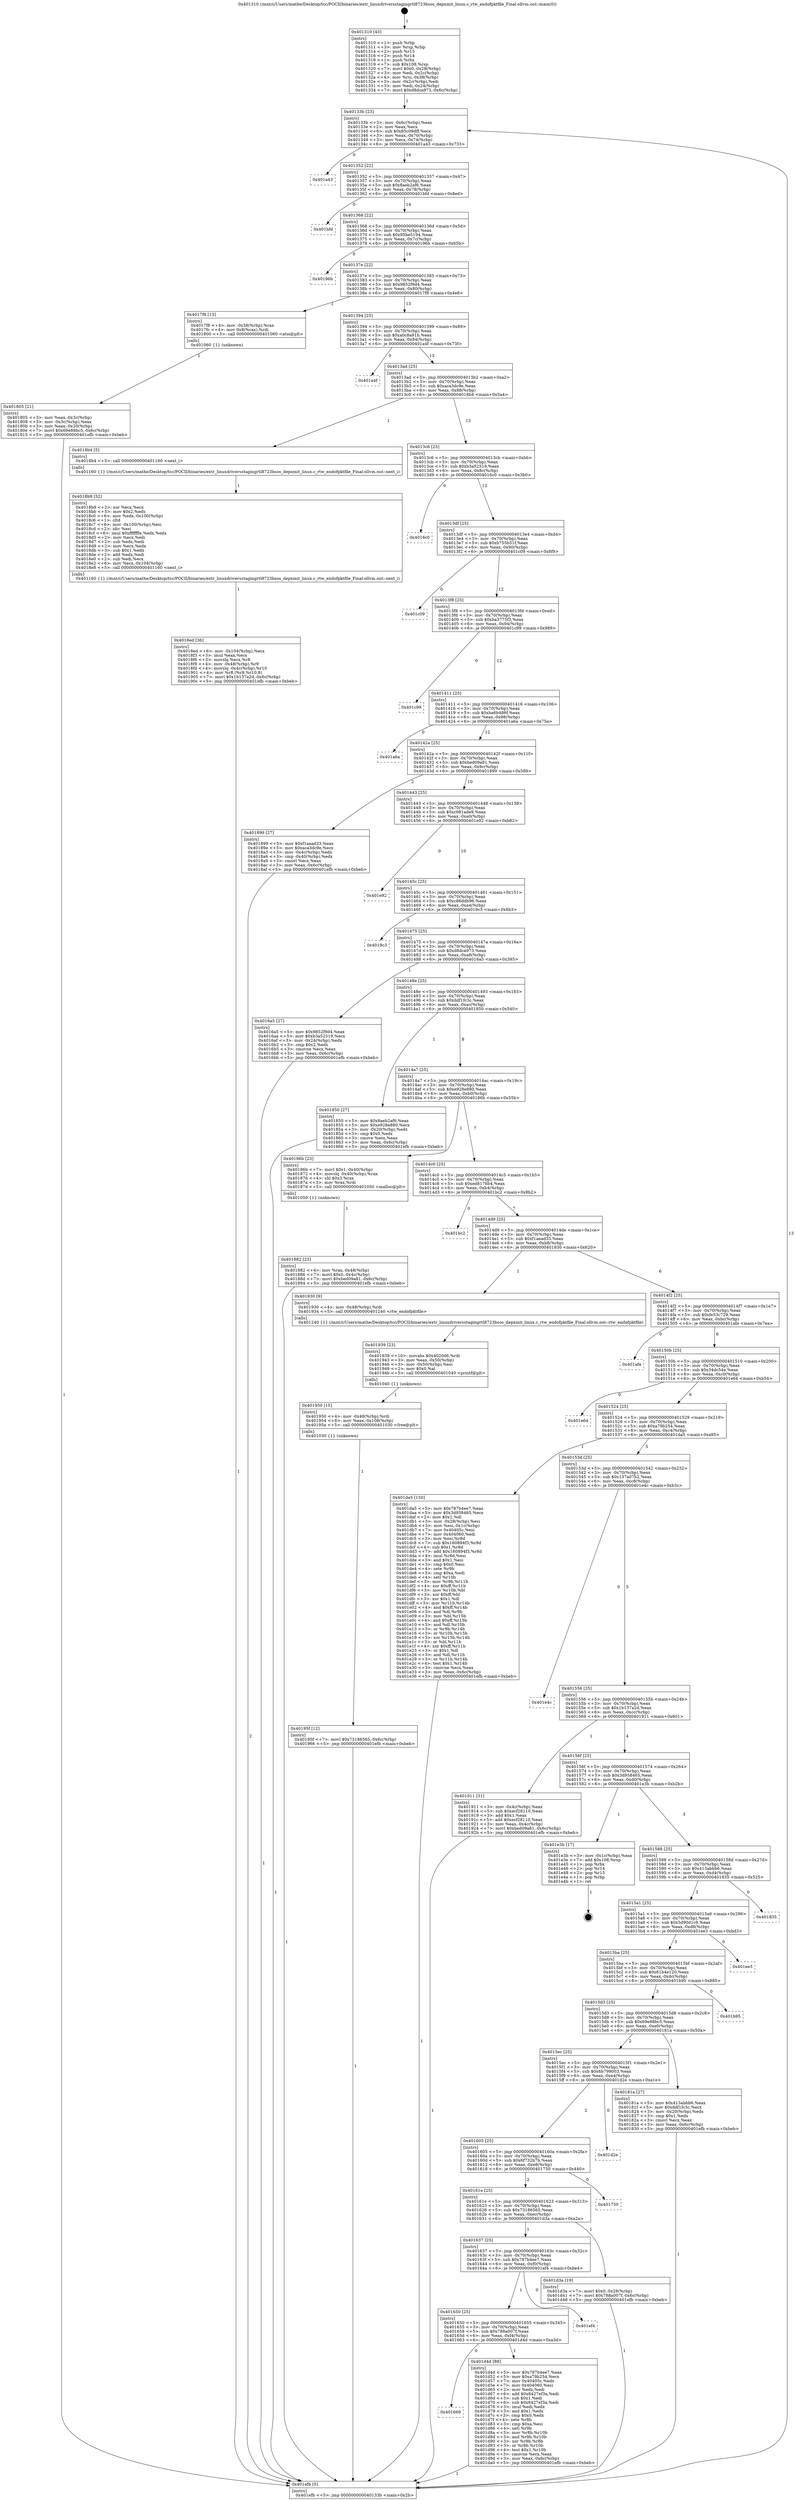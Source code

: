 digraph "0x401310" {
  label = "0x401310 (/mnt/c/Users/mathe/Desktop/tcc/POCII/binaries/extr_linuxdriversstagingrtl8723bsos_depxmit_linux.c_rtw_endofpktfile_Final-ollvm.out::main(0))"
  labelloc = "t"
  node[shape=record]

  Entry [label="",width=0.3,height=0.3,shape=circle,fillcolor=black,style=filled]
  "0x40133b" [label="{
     0x40133b [23]\l
     | [instrs]\l
     &nbsp;&nbsp;0x40133b \<+3\>: mov -0x6c(%rbp),%eax\l
     &nbsp;&nbsp;0x40133e \<+2\>: mov %eax,%ecx\l
     &nbsp;&nbsp;0x401340 \<+6\>: sub $0x85c09dff,%ecx\l
     &nbsp;&nbsp;0x401346 \<+3\>: mov %eax,-0x70(%rbp)\l
     &nbsp;&nbsp;0x401349 \<+3\>: mov %ecx,-0x74(%rbp)\l
     &nbsp;&nbsp;0x40134c \<+6\>: je 0000000000401a43 \<main+0x733\>\l
  }"]
  "0x401a43" [label="{
     0x401a43\l
  }", style=dashed]
  "0x401352" [label="{
     0x401352 [22]\l
     | [instrs]\l
     &nbsp;&nbsp;0x401352 \<+5\>: jmp 0000000000401357 \<main+0x47\>\l
     &nbsp;&nbsp;0x401357 \<+3\>: mov -0x70(%rbp),%eax\l
     &nbsp;&nbsp;0x40135a \<+5\>: sub $0x8aeb2af6,%eax\l
     &nbsp;&nbsp;0x40135f \<+3\>: mov %eax,-0x78(%rbp)\l
     &nbsp;&nbsp;0x401362 \<+6\>: je 0000000000401bfd \<main+0x8ed\>\l
  }"]
  Exit [label="",width=0.3,height=0.3,shape=circle,fillcolor=black,style=filled,peripheries=2]
  "0x401bfd" [label="{
     0x401bfd\l
  }", style=dashed]
  "0x401368" [label="{
     0x401368 [22]\l
     | [instrs]\l
     &nbsp;&nbsp;0x401368 \<+5\>: jmp 000000000040136d \<main+0x5d\>\l
     &nbsp;&nbsp;0x40136d \<+3\>: mov -0x70(%rbp),%eax\l
     &nbsp;&nbsp;0x401370 \<+5\>: sub $0x95be5194,%eax\l
     &nbsp;&nbsp;0x401375 \<+3\>: mov %eax,-0x7c(%rbp)\l
     &nbsp;&nbsp;0x401378 \<+6\>: je 000000000040196b \<main+0x65b\>\l
  }"]
  "0x401669" [label="{
     0x401669\l
  }", style=dashed]
  "0x40196b" [label="{
     0x40196b\l
  }", style=dashed]
  "0x40137e" [label="{
     0x40137e [22]\l
     | [instrs]\l
     &nbsp;&nbsp;0x40137e \<+5\>: jmp 0000000000401383 \<main+0x73\>\l
     &nbsp;&nbsp;0x401383 \<+3\>: mov -0x70(%rbp),%eax\l
     &nbsp;&nbsp;0x401386 \<+5\>: sub $0x9852f9d4,%eax\l
     &nbsp;&nbsp;0x40138b \<+3\>: mov %eax,-0x80(%rbp)\l
     &nbsp;&nbsp;0x40138e \<+6\>: je 00000000004017f8 \<main+0x4e8\>\l
  }"]
  "0x401d4d" [label="{
     0x401d4d [88]\l
     | [instrs]\l
     &nbsp;&nbsp;0x401d4d \<+5\>: mov $0x787b4ee7,%eax\l
     &nbsp;&nbsp;0x401d52 \<+5\>: mov $0xa79b254,%ecx\l
     &nbsp;&nbsp;0x401d57 \<+7\>: mov 0x40405c,%edx\l
     &nbsp;&nbsp;0x401d5e \<+7\>: mov 0x404060,%esi\l
     &nbsp;&nbsp;0x401d65 \<+2\>: mov %edx,%edi\l
     &nbsp;&nbsp;0x401d67 \<+6\>: add $0x8427ef3a,%edi\l
     &nbsp;&nbsp;0x401d6d \<+3\>: sub $0x1,%edi\l
     &nbsp;&nbsp;0x401d70 \<+6\>: sub $0x8427ef3a,%edi\l
     &nbsp;&nbsp;0x401d76 \<+3\>: imul %edi,%edx\l
     &nbsp;&nbsp;0x401d79 \<+3\>: and $0x1,%edx\l
     &nbsp;&nbsp;0x401d7c \<+3\>: cmp $0x0,%edx\l
     &nbsp;&nbsp;0x401d7f \<+4\>: sete %r8b\l
     &nbsp;&nbsp;0x401d83 \<+3\>: cmp $0xa,%esi\l
     &nbsp;&nbsp;0x401d86 \<+4\>: setl %r9b\l
     &nbsp;&nbsp;0x401d8a \<+3\>: mov %r8b,%r10b\l
     &nbsp;&nbsp;0x401d8d \<+3\>: and %r9b,%r10b\l
     &nbsp;&nbsp;0x401d90 \<+3\>: xor %r9b,%r8b\l
     &nbsp;&nbsp;0x401d93 \<+3\>: or %r8b,%r10b\l
     &nbsp;&nbsp;0x401d96 \<+4\>: test $0x1,%r10b\l
     &nbsp;&nbsp;0x401d9a \<+3\>: cmovne %ecx,%eax\l
     &nbsp;&nbsp;0x401d9d \<+3\>: mov %eax,-0x6c(%rbp)\l
     &nbsp;&nbsp;0x401da0 \<+5\>: jmp 0000000000401efb \<main+0xbeb\>\l
  }"]
  "0x4017f8" [label="{
     0x4017f8 [13]\l
     | [instrs]\l
     &nbsp;&nbsp;0x4017f8 \<+4\>: mov -0x38(%rbp),%rax\l
     &nbsp;&nbsp;0x4017fc \<+4\>: mov 0x8(%rax),%rdi\l
     &nbsp;&nbsp;0x401800 \<+5\>: call 0000000000401060 \<atoi@plt\>\l
     | [calls]\l
     &nbsp;&nbsp;0x401060 \{1\} (unknown)\l
  }"]
  "0x401394" [label="{
     0x401394 [25]\l
     | [instrs]\l
     &nbsp;&nbsp;0x401394 \<+5\>: jmp 0000000000401399 \<main+0x89\>\l
     &nbsp;&nbsp;0x401399 \<+3\>: mov -0x70(%rbp),%eax\l
     &nbsp;&nbsp;0x40139c \<+5\>: sub $0xa0c8a91b,%eax\l
     &nbsp;&nbsp;0x4013a1 \<+6\>: mov %eax,-0x84(%rbp)\l
     &nbsp;&nbsp;0x4013a7 \<+6\>: je 0000000000401a4f \<main+0x73f\>\l
  }"]
  "0x401650" [label="{
     0x401650 [25]\l
     | [instrs]\l
     &nbsp;&nbsp;0x401650 \<+5\>: jmp 0000000000401655 \<main+0x345\>\l
     &nbsp;&nbsp;0x401655 \<+3\>: mov -0x70(%rbp),%eax\l
     &nbsp;&nbsp;0x401658 \<+5\>: sub $0x788a007f,%eax\l
     &nbsp;&nbsp;0x40165d \<+6\>: mov %eax,-0xf4(%rbp)\l
     &nbsp;&nbsp;0x401663 \<+6\>: je 0000000000401d4d \<main+0xa3d\>\l
  }"]
  "0x401a4f" [label="{
     0x401a4f\l
  }", style=dashed]
  "0x4013ad" [label="{
     0x4013ad [25]\l
     | [instrs]\l
     &nbsp;&nbsp;0x4013ad \<+5\>: jmp 00000000004013b2 \<main+0xa2\>\l
     &nbsp;&nbsp;0x4013b2 \<+3\>: mov -0x70(%rbp),%eax\l
     &nbsp;&nbsp;0x4013b5 \<+5\>: sub $0xaca3dc9e,%eax\l
     &nbsp;&nbsp;0x4013ba \<+6\>: mov %eax,-0x88(%rbp)\l
     &nbsp;&nbsp;0x4013c0 \<+6\>: je 00000000004018b4 \<main+0x5a4\>\l
  }"]
  "0x401ef4" [label="{
     0x401ef4\l
  }", style=dashed]
  "0x4018b4" [label="{
     0x4018b4 [5]\l
     | [instrs]\l
     &nbsp;&nbsp;0x4018b4 \<+5\>: call 0000000000401160 \<next_i\>\l
     | [calls]\l
     &nbsp;&nbsp;0x401160 \{1\} (/mnt/c/Users/mathe/Desktop/tcc/POCII/binaries/extr_linuxdriversstagingrtl8723bsos_depxmit_linux.c_rtw_endofpktfile_Final-ollvm.out::next_i)\l
  }"]
  "0x4013c6" [label="{
     0x4013c6 [25]\l
     | [instrs]\l
     &nbsp;&nbsp;0x4013c6 \<+5\>: jmp 00000000004013cb \<main+0xbb\>\l
     &nbsp;&nbsp;0x4013cb \<+3\>: mov -0x70(%rbp),%eax\l
     &nbsp;&nbsp;0x4013ce \<+5\>: sub $0xb3a52519,%eax\l
     &nbsp;&nbsp;0x4013d3 \<+6\>: mov %eax,-0x8c(%rbp)\l
     &nbsp;&nbsp;0x4013d9 \<+6\>: je 00000000004016c0 \<main+0x3b0\>\l
  }"]
  "0x401637" [label="{
     0x401637 [25]\l
     | [instrs]\l
     &nbsp;&nbsp;0x401637 \<+5\>: jmp 000000000040163c \<main+0x32c\>\l
     &nbsp;&nbsp;0x40163c \<+3\>: mov -0x70(%rbp),%eax\l
     &nbsp;&nbsp;0x40163f \<+5\>: sub $0x787b4ee7,%eax\l
     &nbsp;&nbsp;0x401644 \<+6\>: mov %eax,-0xf0(%rbp)\l
     &nbsp;&nbsp;0x40164a \<+6\>: je 0000000000401ef4 \<main+0xbe4\>\l
  }"]
  "0x4016c0" [label="{
     0x4016c0\l
  }", style=dashed]
  "0x4013df" [label="{
     0x4013df [25]\l
     | [instrs]\l
     &nbsp;&nbsp;0x4013df \<+5\>: jmp 00000000004013e4 \<main+0xd4\>\l
     &nbsp;&nbsp;0x4013e4 \<+3\>: mov -0x70(%rbp),%eax\l
     &nbsp;&nbsp;0x4013e7 \<+5\>: sub $0xb755b51f,%eax\l
     &nbsp;&nbsp;0x4013ec \<+6\>: mov %eax,-0x90(%rbp)\l
     &nbsp;&nbsp;0x4013f2 \<+6\>: je 0000000000401c09 \<main+0x8f9\>\l
  }"]
  "0x401d3a" [label="{
     0x401d3a [19]\l
     | [instrs]\l
     &nbsp;&nbsp;0x401d3a \<+7\>: movl $0x0,-0x28(%rbp)\l
     &nbsp;&nbsp;0x401d41 \<+7\>: movl $0x788a007f,-0x6c(%rbp)\l
     &nbsp;&nbsp;0x401d48 \<+5\>: jmp 0000000000401efb \<main+0xbeb\>\l
  }"]
  "0x401c09" [label="{
     0x401c09\l
  }", style=dashed]
  "0x4013f8" [label="{
     0x4013f8 [25]\l
     | [instrs]\l
     &nbsp;&nbsp;0x4013f8 \<+5\>: jmp 00000000004013fd \<main+0xed\>\l
     &nbsp;&nbsp;0x4013fd \<+3\>: mov -0x70(%rbp),%eax\l
     &nbsp;&nbsp;0x401400 \<+5\>: sub $0xba3775f3,%eax\l
     &nbsp;&nbsp;0x401405 \<+6\>: mov %eax,-0x94(%rbp)\l
     &nbsp;&nbsp;0x40140b \<+6\>: je 0000000000401c99 \<main+0x989\>\l
  }"]
  "0x40161e" [label="{
     0x40161e [25]\l
     | [instrs]\l
     &nbsp;&nbsp;0x40161e \<+5\>: jmp 0000000000401623 \<main+0x313\>\l
     &nbsp;&nbsp;0x401623 \<+3\>: mov -0x70(%rbp),%eax\l
     &nbsp;&nbsp;0x401626 \<+5\>: sub $0x73186565,%eax\l
     &nbsp;&nbsp;0x40162b \<+6\>: mov %eax,-0xec(%rbp)\l
     &nbsp;&nbsp;0x401631 \<+6\>: je 0000000000401d3a \<main+0xa2a\>\l
  }"]
  "0x401c99" [label="{
     0x401c99\l
  }", style=dashed]
  "0x401411" [label="{
     0x401411 [25]\l
     | [instrs]\l
     &nbsp;&nbsp;0x401411 \<+5\>: jmp 0000000000401416 \<main+0x106\>\l
     &nbsp;&nbsp;0x401416 \<+3\>: mov -0x70(%rbp),%eax\l
     &nbsp;&nbsp;0x401419 \<+5\>: sub $0xba6b486f,%eax\l
     &nbsp;&nbsp;0x40141e \<+6\>: mov %eax,-0x98(%rbp)\l
     &nbsp;&nbsp;0x401424 \<+6\>: je 0000000000401a6a \<main+0x75a\>\l
  }"]
  "0x401750" [label="{
     0x401750\l
  }", style=dashed]
  "0x401a6a" [label="{
     0x401a6a\l
  }", style=dashed]
  "0x40142a" [label="{
     0x40142a [25]\l
     | [instrs]\l
     &nbsp;&nbsp;0x40142a \<+5\>: jmp 000000000040142f \<main+0x11f\>\l
     &nbsp;&nbsp;0x40142f \<+3\>: mov -0x70(%rbp),%eax\l
     &nbsp;&nbsp;0x401432 \<+5\>: sub $0xbed09a81,%eax\l
     &nbsp;&nbsp;0x401437 \<+6\>: mov %eax,-0x9c(%rbp)\l
     &nbsp;&nbsp;0x40143d \<+6\>: je 0000000000401899 \<main+0x589\>\l
  }"]
  "0x401605" [label="{
     0x401605 [25]\l
     | [instrs]\l
     &nbsp;&nbsp;0x401605 \<+5\>: jmp 000000000040160a \<main+0x2fa\>\l
     &nbsp;&nbsp;0x40160a \<+3\>: mov -0x70(%rbp),%eax\l
     &nbsp;&nbsp;0x40160d \<+5\>: sub $0x6f732b7b,%eax\l
     &nbsp;&nbsp;0x401612 \<+6\>: mov %eax,-0xe8(%rbp)\l
     &nbsp;&nbsp;0x401618 \<+6\>: je 0000000000401750 \<main+0x440\>\l
  }"]
  "0x401899" [label="{
     0x401899 [27]\l
     | [instrs]\l
     &nbsp;&nbsp;0x401899 \<+5\>: mov $0xf1aead33,%eax\l
     &nbsp;&nbsp;0x40189e \<+5\>: mov $0xaca3dc9e,%ecx\l
     &nbsp;&nbsp;0x4018a3 \<+3\>: mov -0x4c(%rbp),%edx\l
     &nbsp;&nbsp;0x4018a6 \<+3\>: cmp -0x40(%rbp),%edx\l
     &nbsp;&nbsp;0x4018a9 \<+3\>: cmovl %ecx,%eax\l
     &nbsp;&nbsp;0x4018ac \<+3\>: mov %eax,-0x6c(%rbp)\l
     &nbsp;&nbsp;0x4018af \<+5\>: jmp 0000000000401efb \<main+0xbeb\>\l
  }"]
  "0x401443" [label="{
     0x401443 [25]\l
     | [instrs]\l
     &nbsp;&nbsp;0x401443 \<+5\>: jmp 0000000000401448 \<main+0x138\>\l
     &nbsp;&nbsp;0x401448 \<+3\>: mov -0x70(%rbp),%eax\l
     &nbsp;&nbsp;0x40144b \<+5\>: sub $0xc081ade9,%eax\l
     &nbsp;&nbsp;0x401450 \<+6\>: mov %eax,-0xa0(%rbp)\l
     &nbsp;&nbsp;0x401456 \<+6\>: je 0000000000401e92 \<main+0xb82\>\l
  }"]
  "0x401d2e" [label="{
     0x401d2e\l
  }", style=dashed]
  "0x401e92" [label="{
     0x401e92\l
  }", style=dashed]
  "0x40145c" [label="{
     0x40145c [25]\l
     | [instrs]\l
     &nbsp;&nbsp;0x40145c \<+5\>: jmp 0000000000401461 \<main+0x151\>\l
     &nbsp;&nbsp;0x401461 \<+3\>: mov -0x70(%rbp),%eax\l
     &nbsp;&nbsp;0x401464 \<+5\>: sub $0xc86ddb96,%eax\l
     &nbsp;&nbsp;0x401469 \<+6\>: mov %eax,-0xa4(%rbp)\l
     &nbsp;&nbsp;0x40146f \<+6\>: je 00000000004019c3 \<main+0x6b3\>\l
  }"]
  "0x40195f" [label="{
     0x40195f [12]\l
     | [instrs]\l
     &nbsp;&nbsp;0x40195f \<+7\>: movl $0x73186565,-0x6c(%rbp)\l
     &nbsp;&nbsp;0x401966 \<+5\>: jmp 0000000000401efb \<main+0xbeb\>\l
  }"]
  "0x4019c3" [label="{
     0x4019c3\l
  }", style=dashed]
  "0x401475" [label="{
     0x401475 [25]\l
     | [instrs]\l
     &nbsp;&nbsp;0x401475 \<+5\>: jmp 000000000040147a \<main+0x16a\>\l
     &nbsp;&nbsp;0x40147a \<+3\>: mov -0x70(%rbp),%eax\l
     &nbsp;&nbsp;0x40147d \<+5\>: sub $0xd8dca973,%eax\l
     &nbsp;&nbsp;0x401482 \<+6\>: mov %eax,-0xa8(%rbp)\l
     &nbsp;&nbsp;0x401488 \<+6\>: je 00000000004016a5 \<main+0x395\>\l
  }"]
  "0x401950" [label="{
     0x401950 [15]\l
     | [instrs]\l
     &nbsp;&nbsp;0x401950 \<+4\>: mov -0x48(%rbp),%rdi\l
     &nbsp;&nbsp;0x401954 \<+6\>: mov %eax,-0x108(%rbp)\l
     &nbsp;&nbsp;0x40195a \<+5\>: call 0000000000401030 \<free@plt\>\l
     | [calls]\l
     &nbsp;&nbsp;0x401030 \{1\} (unknown)\l
  }"]
  "0x4016a5" [label="{
     0x4016a5 [27]\l
     | [instrs]\l
     &nbsp;&nbsp;0x4016a5 \<+5\>: mov $0x9852f9d4,%eax\l
     &nbsp;&nbsp;0x4016aa \<+5\>: mov $0xb3a52519,%ecx\l
     &nbsp;&nbsp;0x4016af \<+3\>: mov -0x24(%rbp),%edx\l
     &nbsp;&nbsp;0x4016b2 \<+3\>: cmp $0x2,%edx\l
     &nbsp;&nbsp;0x4016b5 \<+3\>: cmovne %ecx,%eax\l
     &nbsp;&nbsp;0x4016b8 \<+3\>: mov %eax,-0x6c(%rbp)\l
     &nbsp;&nbsp;0x4016bb \<+5\>: jmp 0000000000401efb \<main+0xbeb\>\l
  }"]
  "0x40148e" [label="{
     0x40148e [25]\l
     | [instrs]\l
     &nbsp;&nbsp;0x40148e \<+5\>: jmp 0000000000401493 \<main+0x183\>\l
     &nbsp;&nbsp;0x401493 \<+3\>: mov -0x70(%rbp),%eax\l
     &nbsp;&nbsp;0x401496 \<+5\>: sub $0xddf1fc3c,%eax\l
     &nbsp;&nbsp;0x40149b \<+6\>: mov %eax,-0xac(%rbp)\l
     &nbsp;&nbsp;0x4014a1 \<+6\>: je 0000000000401850 \<main+0x540\>\l
  }"]
  "0x401efb" [label="{
     0x401efb [5]\l
     | [instrs]\l
     &nbsp;&nbsp;0x401efb \<+5\>: jmp 000000000040133b \<main+0x2b\>\l
  }"]
  "0x401310" [label="{
     0x401310 [43]\l
     | [instrs]\l
     &nbsp;&nbsp;0x401310 \<+1\>: push %rbp\l
     &nbsp;&nbsp;0x401311 \<+3\>: mov %rsp,%rbp\l
     &nbsp;&nbsp;0x401314 \<+2\>: push %r15\l
     &nbsp;&nbsp;0x401316 \<+2\>: push %r14\l
     &nbsp;&nbsp;0x401318 \<+1\>: push %rbx\l
     &nbsp;&nbsp;0x401319 \<+7\>: sub $0x108,%rsp\l
     &nbsp;&nbsp;0x401320 \<+7\>: movl $0x0,-0x28(%rbp)\l
     &nbsp;&nbsp;0x401327 \<+3\>: mov %edi,-0x2c(%rbp)\l
     &nbsp;&nbsp;0x40132a \<+4\>: mov %rsi,-0x38(%rbp)\l
     &nbsp;&nbsp;0x40132e \<+3\>: mov -0x2c(%rbp),%edi\l
     &nbsp;&nbsp;0x401331 \<+3\>: mov %edi,-0x24(%rbp)\l
     &nbsp;&nbsp;0x401334 \<+7\>: movl $0xd8dca973,-0x6c(%rbp)\l
  }"]
  "0x401805" [label="{
     0x401805 [21]\l
     | [instrs]\l
     &nbsp;&nbsp;0x401805 \<+3\>: mov %eax,-0x3c(%rbp)\l
     &nbsp;&nbsp;0x401808 \<+3\>: mov -0x3c(%rbp),%eax\l
     &nbsp;&nbsp;0x40180b \<+3\>: mov %eax,-0x20(%rbp)\l
     &nbsp;&nbsp;0x40180e \<+7\>: movl $0x69e88bc5,-0x6c(%rbp)\l
     &nbsp;&nbsp;0x401815 \<+5\>: jmp 0000000000401efb \<main+0xbeb\>\l
  }"]
  "0x401939" [label="{
     0x401939 [23]\l
     | [instrs]\l
     &nbsp;&nbsp;0x401939 \<+10\>: movabs $0x4020d6,%rdi\l
     &nbsp;&nbsp;0x401943 \<+3\>: mov %eax,-0x50(%rbp)\l
     &nbsp;&nbsp;0x401946 \<+3\>: mov -0x50(%rbp),%esi\l
     &nbsp;&nbsp;0x401949 \<+2\>: mov $0x0,%al\l
     &nbsp;&nbsp;0x40194b \<+5\>: call 0000000000401040 \<printf@plt\>\l
     | [calls]\l
     &nbsp;&nbsp;0x401040 \{1\} (unknown)\l
  }"]
  "0x401850" [label="{
     0x401850 [27]\l
     | [instrs]\l
     &nbsp;&nbsp;0x401850 \<+5\>: mov $0x8aeb2af6,%eax\l
     &nbsp;&nbsp;0x401855 \<+5\>: mov $0xe928e880,%ecx\l
     &nbsp;&nbsp;0x40185a \<+3\>: mov -0x20(%rbp),%edx\l
     &nbsp;&nbsp;0x40185d \<+3\>: cmp $0x0,%edx\l
     &nbsp;&nbsp;0x401860 \<+3\>: cmove %ecx,%eax\l
     &nbsp;&nbsp;0x401863 \<+3\>: mov %eax,-0x6c(%rbp)\l
     &nbsp;&nbsp;0x401866 \<+5\>: jmp 0000000000401efb \<main+0xbeb\>\l
  }"]
  "0x4014a7" [label="{
     0x4014a7 [25]\l
     | [instrs]\l
     &nbsp;&nbsp;0x4014a7 \<+5\>: jmp 00000000004014ac \<main+0x19c\>\l
     &nbsp;&nbsp;0x4014ac \<+3\>: mov -0x70(%rbp),%eax\l
     &nbsp;&nbsp;0x4014af \<+5\>: sub $0xe928e880,%eax\l
     &nbsp;&nbsp;0x4014b4 \<+6\>: mov %eax,-0xb0(%rbp)\l
     &nbsp;&nbsp;0x4014ba \<+6\>: je 000000000040186b \<main+0x55b\>\l
  }"]
  "0x4018ed" [label="{
     0x4018ed [36]\l
     | [instrs]\l
     &nbsp;&nbsp;0x4018ed \<+6\>: mov -0x104(%rbp),%ecx\l
     &nbsp;&nbsp;0x4018f3 \<+3\>: imul %eax,%ecx\l
     &nbsp;&nbsp;0x4018f6 \<+3\>: movslq %ecx,%r8\l
     &nbsp;&nbsp;0x4018f9 \<+4\>: mov -0x48(%rbp),%r9\l
     &nbsp;&nbsp;0x4018fd \<+4\>: movslq -0x4c(%rbp),%r10\l
     &nbsp;&nbsp;0x401901 \<+4\>: mov %r8,(%r9,%r10,8)\l
     &nbsp;&nbsp;0x401905 \<+7\>: movl $0x1b137a2d,-0x6c(%rbp)\l
     &nbsp;&nbsp;0x40190c \<+5\>: jmp 0000000000401efb \<main+0xbeb\>\l
  }"]
  "0x40186b" [label="{
     0x40186b [23]\l
     | [instrs]\l
     &nbsp;&nbsp;0x40186b \<+7\>: movl $0x1,-0x40(%rbp)\l
     &nbsp;&nbsp;0x401872 \<+4\>: movslq -0x40(%rbp),%rax\l
     &nbsp;&nbsp;0x401876 \<+4\>: shl $0x3,%rax\l
     &nbsp;&nbsp;0x40187a \<+3\>: mov %rax,%rdi\l
     &nbsp;&nbsp;0x40187d \<+5\>: call 0000000000401050 \<malloc@plt\>\l
     | [calls]\l
     &nbsp;&nbsp;0x401050 \{1\} (unknown)\l
  }"]
  "0x4014c0" [label="{
     0x4014c0 [25]\l
     | [instrs]\l
     &nbsp;&nbsp;0x4014c0 \<+5\>: jmp 00000000004014c5 \<main+0x1b5\>\l
     &nbsp;&nbsp;0x4014c5 \<+3\>: mov -0x70(%rbp),%eax\l
     &nbsp;&nbsp;0x4014c8 \<+5\>: sub $0xed8176b4,%eax\l
     &nbsp;&nbsp;0x4014cd \<+6\>: mov %eax,-0xb4(%rbp)\l
     &nbsp;&nbsp;0x4014d3 \<+6\>: je 0000000000401bc2 \<main+0x8b2\>\l
  }"]
  "0x4018b9" [label="{
     0x4018b9 [52]\l
     | [instrs]\l
     &nbsp;&nbsp;0x4018b9 \<+2\>: xor %ecx,%ecx\l
     &nbsp;&nbsp;0x4018bb \<+5\>: mov $0x2,%edx\l
     &nbsp;&nbsp;0x4018c0 \<+6\>: mov %edx,-0x100(%rbp)\l
     &nbsp;&nbsp;0x4018c6 \<+1\>: cltd\l
     &nbsp;&nbsp;0x4018c7 \<+6\>: mov -0x100(%rbp),%esi\l
     &nbsp;&nbsp;0x4018cd \<+2\>: idiv %esi\l
     &nbsp;&nbsp;0x4018cf \<+6\>: imul $0xfffffffe,%edx,%edx\l
     &nbsp;&nbsp;0x4018d5 \<+2\>: mov %ecx,%edi\l
     &nbsp;&nbsp;0x4018d7 \<+2\>: sub %edx,%edi\l
     &nbsp;&nbsp;0x4018d9 \<+2\>: mov %ecx,%edx\l
     &nbsp;&nbsp;0x4018db \<+3\>: sub $0x1,%edx\l
     &nbsp;&nbsp;0x4018de \<+2\>: add %edx,%edi\l
     &nbsp;&nbsp;0x4018e0 \<+2\>: sub %edi,%ecx\l
     &nbsp;&nbsp;0x4018e2 \<+6\>: mov %ecx,-0x104(%rbp)\l
     &nbsp;&nbsp;0x4018e8 \<+5\>: call 0000000000401160 \<next_i\>\l
     | [calls]\l
     &nbsp;&nbsp;0x401160 \{1\} (/mnt/c/Users/mathe/Desktop/tcc/POCII/binaries/extr_linuxdriversstagingrtl8723bsos_depxmit_linux.c_rtw_endofpktfile_Final-ollvm.out::next_i)\l
  }"]
  "0x401bc2" [label="{
     0x401bc2\l
  }", style=dashed]
  "0x4014d9" [label="{
     0x4014d9 [25]\l
     | [instrs]\l
     &nbsp;&nbsp;0x4014d9 \<+5\>: jmp 00000000004014de \<main+0x1ce\>\l
     &nbsp;&nbsp;0x4014de \<+3\>: mov -0x70(%rbp),%eax\l
     &nbsp;&nbsp;0x4014e1 \<+5\>: sub $0xf1aead33,%eax\l
     &nbsp;&nbsp;0x4014e6 \<+6\>: mov %eax,-0xb8(%rbp)\l
     &nbsp;&nbsp;0x4014ec \<+6\>: je 0000000000401930 \<main+0x620\>\l
  }"]
  "0x401882" [label="{
     0x401882 [23]\l
     | [instrs]\l
     &nbsp;&nbsp;0x401882 \<+4\>: mov %rax,-0x48(%rbp)\l
     &nbsp;&nbsp;0x401886 \<+7\>: movl $0x0,-0x4c(%rbp)\l
     &nbsp;&nbsp;0x40188d \<+7\>: movl $0xbed09a81,-0x6c(%rbp)\l
     &nbsp;&nbsp;0x401894 \<+5\>: jmp 0000000000401efb \<main+0xbeb\>\l
  }"]
  "0x401930" [label="{
     0x401930 [9]\l
     | [instrs]\l
     &nbsp;&nbsp;0x401930 \<+4\>: mov -0x48(%rbp),%rdi\l
     &nbsp;&nbsp;0x401934 \<+5\>: call 0000000000401240 \<rtw_endofpktfile\>\l
     | [calls]\l
     &nbsp;&nbsp;0x401240 \{1\} (/mnt/c/Users/mathe/Desktop/tcc/POCII/binaries/extr_linuxdriversstagingrtl8723bsos_depxmit_linux.c_rtw_endofpktfile_Final-ollvm.out::rtw_endofpktfile)\l
  }"]
  "0x4014f2" [label="{
     0x4014f2 [25]\l
     | [instrs]\l
     &nbsp;&nbsp;0x4014f2 \<+5\>: jmp 00000000004014f7 \<main+0x1e7\>\l
     &nbsp;&nbsp;0x4014f7 \<+3\>: mov -0x70(%rbp),%eax\l
     &nbsp;&nbsp;0x4014fa \<+5\>: sub $0xfe53c729,%eax\l
     &nbsp;&nbsp;0x4014ff \<+6\>: mov %eax,-0xbc(%rbp)\l
     &nbsp;&nbsp;0x401505 \<+6\>: je 0000000000401afa \<main+0x7ea\>\l
  }"]
  "0x4015ec" [label="{
     0x4015ec [25]\l
     | [instrs]\l
     &nbsp;&nbsp;0x4015ec \<+5\>: jmp 00000000004015f1 \<main+0x2e1\>\l
     &nbsp;&nbsp;0x4015f1 \<+3\>: mov -0x70(%rbp),%eax\l
     &nbsp;&nbsp;0x4015f4 \<+5\>: sub $0x6b799003,%eax\l
     &nbsp;&nbsp;0x4015f9 \<+6\>: mov %eax,-0xe4(%rbp)\l
     &nbsp;&nbsp;0x4015ff \<+6\>: je 0000000000401d2e \<main+0xa1e\>\l
  }"]
  "0x401afa" [label="{
     0x401afa\l
  }", style=dashed]
  "0x40150b" [label="{
     0x40150b [25]\l
     | [instrs]\l
     &nbsp;&nbsp;0x40150b \<+5\>: jmp 0000000000401510 \<main+0x200\>\l
     &nbsp;&nbsp;0x401510 \<+3\>: mov -0x70(%rbp),%eax\l
     &nbsp;&nbsp;0x401513 \<+5\>: sub $0x34dc54e,%eax\l
     &nbsp;&nbsp;0x401518 \<+6\>: mov %eax,-0xc0(%rbp)\l
     &nbsp;&nbsp;0x40151e \<+6\>: je 0000000000401e64 \<main+0xb54\>\l
  }"]
  "0x40181a" [label="{
     0x40181a [27]\l
     | [instrs]\l
     &nbsp;&nbsp;0x40181a \<+5\>: mov $0x413abbb6,%eax\l
     &nbsp;&nbsp;0x40181f \<+5\>: mov $0xddf1fc3c,%ecx\l
     &nbsp;&nbsp;0x401824 \<+3\>: mov -0x20(%rbp),%edx\l
     &nbsp;&nbsp;0x401827 \<+3\>: cmp $0x1,%edx\l
     &nbsp;&nbsp;0x40182a \<+3\>: cmovl %ecx,%eax\l
     &nbsp;&nbsp;0x40182d \<+3\>: mov %eax,-0x6c(%rbp)\l
     &nbsp;&nbsp;0x401830 \<+5\>: jmp 0000000000401efb \<main+0xbeb\>\l
  }"]
  "0x401e64" [label="{
     0x401e64\l
  }", style=dashed]
  "0x401524" [label="{
     0x401524 [25]\l
     | [instrs]\l
     &nbsp;&nbsp;0x401524 \<+5\>: jmp 0000000000401529 \<main+0x219\>\l
     &nbsp;&nbsp;0x401529 \<+3\>: mov -0x70(%rbp),%eax\l
     &nbsp;&nbsp;0x40152c \<+5\>: sub $0xa79b254,%eax\l
     &nbsp;&nbsp;0x401531 \<+6\>: mov %eax,-0xc4(%rbp)\l
     &nbsp;&nbsp;0x401537 \<+6\>: je 0000000000401da5 \<main+0xa95\>\l
  }"]
  "0x4015d3" [label="{
     0x4015d3 [25]\l
     | [instrs]\l
     &nbsp;&nbsp;0x4015d3 \<+5\>: jmp 00000000004015d8 \<main+0x2c8\>\l
     &nbsp;&nbsp;0x4015d8 \<+3\>: mov -0x70(%rbp),%eax\l
     &nbsp;&nbsp;0x4015db \<+5\>: sub $0x69e88bc5,%eax\l
     &nbsp;&nbsp;0x4015e0 \<+6\>: mov %eax,-0xe0(%rbp)\l
     &nbsp;&nbsp;0x4015e6 \<+6\>: je 000000000040181a \<main+0x50a\>\l
  }"]
  "0x401da5" [label="{
     0x401da5 [150]\l
     | [instrs]\l
     &nbsp;&nbsp;0x401da5 \<+5\>: mov $0x787b4ee7,%eax\l
     &nbsp;&nbsp;0x401daa \<+5\>: mov $0x3d958465,%ecx\l
     &nbsp;&nbsp;0x401daf \<+2\>: mov $0x1,%dl\l
     &nbsp;&nbsp;0x401db1 \<+3\>: mov -0x28(%rbp),%esi\l
     &nbsp;&nbsp;0x401db4 \<+3\>: mov %esi,-0x1c(%rbp)\l
     &nbsp;&nbsp;0x401db7 \<+7\>: mov 0x40405c,%esi\l
     &nbsp;&nbsp;0x401dbe \<+7\>: mov 0x404060,%edi\l
     &nbsp;&nbsp;0x401dc5 \<+3\>: mov %esi,%r8d\l
     &nbsp;&nbsp;0x401dc8 \<+7\>: sub $0x160894f3,%r8d\l
     &nbsp;&nbsp;0x401dcf \<+4\>: sub $0x1,%r8d\l
     &nbsp;&nbsp;0x401dd3 \<+7\>: add $0x160894f3,%r8d\l
     &nbsp;&nbsp;0x401dda \<+4\>: imul %r8d,%esi\l
     &nbsp;&nbsp;0x401dde \<+3\>: and $0x1,%esi\l
     &nbsp;&nbsp;0x401de1 \<+3\>: cmp $0x0,%esi\l
     &nbsp;&nbsp;0x401de4 \<+4\>: sete %r9b\l
     &nbsp;&nbsp;0x401de8 \<+3\>: cmp $0xa,%edi\l
     &nbsp;&nbsp;0x401deb \<+4\>: setl %r10b\l
     &nbsp;&nbsp;0x401def \<+3\>: mov %r9b,%r11b\l
     &nbsp;&nbsp;0x401df2 \<+4\>: xor $0xff,%r11b\l
     &nbsp;&nbsp;0x401df6 \<+3\>: mov %r10b,%bl\l
     &nbsp;&nbsp;0x401df9 \<+3\>: xor $0xff,%bl\l
     &nbsp;&nbsp;0x401dfc \<+3\>: xor $0x1,%dl\l
     &nbsp;&nbsp;0x401dff \<+3\>: mov %r11b,%r14b\l
     &nbsp;&nbsp;0x401e02 \<+4\>: and $0xff,%r14b\l
     &nbsp;&nbsp;0x401e06 \<+3\>: and %dl,%r9b\l
     &nbsp;&nbsp;0x401e09 \<+3\>: mov %bl,%r15b\l
     &nbsp;&nbsp;0x401e0c \<+4\>: and $0xff,%r15b\l
     &nbsp;&nbsp;0x401e10 \<+3\>: and %dl,%r10b\l
     &nbsp;&nbsp;0x401e13 \<+3\>: or %r9b,%r14b\l
     &nbsp;&nbsp;0x401e16 \<+3\>: or %r10b,%r15b\l
     &nbsp;&nbsp;0x401e19 \<+3\>: xor %r15b,%r14b\l
     &nbsp;&nbsp;0x401e1c \<+3\>: or %bl,%r11b\l
     &nbsp;&nbsp;0x401e1f \<+4\>: xor $0xff,%r11b\l
     &nbsp;&nbsp;0x401e23 \<+3\>: or $0x1,%dl\l
     &nbsp;&nbsp;0x401e26 \<+3\>: and %dl,%r11b\l
     &nbsp;&nbsp;0x401e29 \<+3\>: or %r11b,%r14b\l
     &nbsp;&nbsp;0x401e2c \<+4\>: test $0x1,%r14b\l
     &nbsp;&nbsp;0x401e30 \<+3\>: cmovne %ecx,%eax\l
     &nbsp;&nbsp;0x401e33 \<+3\>: mov %eax,-0x6c(%rbp)\l
     &nbsp;&nbsp;0x401e36 \<+5\>: jmp 0000000000401efb \<main+0xbeb\>\l
  }"]
  "0x40153d" [label="{
     0x40153d [25]\l
     | [instrs]\l
     &nbsp;&nbsp;0x40153d \<+5\>: jmp 0000000000401542 \<main+0x232\>\l
     &nbsp;&nbsp;0x401542 \<+3\>: mov -0x70(%rbp),%eax\l
     &nbsp;&nbsp;0x401545 \<+5\>: sub $0x137a07b2,%eax\l
     &nbsp;&nbsp;0x40154a \<+6\>: mov %eax,-0xc8(%rbp)\l
     &nbsp;&nbsp;0x401550 \<+6\>: je 0000000000401e4c \<main+0xb3c\>\l
  }"]
  "0x401b95" [label="{
     0x401b95\l
  }", style=dashed]
  "0x401e4c" [label="{
     0x401e4c\l
  }", style=dashed]
  "0x401556" [label="{
     0x401556 [25]\l
     | [instrs]\l
     &nbsp;&nbsp;0x401556 \<+5\>: jmp 000000000040155b \<main+0x24b\>\l
     &nbsp;&nbsp;0x40155b \<+3\>: mov -0x70(%rbp),%eax\l
     &nbsp;&nbsp;0x40155e \<+5\>: sub $0x1b137a2d,%eax\l
     &nbsp;&nbsp;0x401563 \<+6\>: mov %eax,-0xcc(%rbp)\l
     &nbsp;&nbsp;0x401569 \<+6\>: je 0000000000401911 \<main+0x601\>\l
  }"]
  "0x4015ba" [label="{
     0x4015ba [25]\l
     | [instrs]\l
     &nbsp;&nbsp;0x4015ba \<+5\>: jmp 00000000004015bf \<main+0x2af\>\l
     &nbsp;&nbsp;0x4015bf \<+3\>: mov -0x70(%rbp),%eax\l
     &nbsp;&nbsp;0x4015c2 \<+5\>: sub $0x61b4e120,%eax\l
     &nbsp;&nbsp;0x4015c7 \<+6\>: mov %eax,-0xdc(%rbp)\l
     &nbsp;&nbsp;0x4015cd \<+6\>: je 0000000000401b95 \<main+0x885\>\l
  }"]
  "0x401911" [label="{
     0x401911 [31]\l
     | [instrs]\l
     &nbsp;&nbsp;0x401911 \<+3\>: mov -0x4c(%rbp),%eax\l
     &nbsp;&nbsp;0x401914 \<+5\>: sub $0xecf28110,%eax\l
     &nbsp;&nbsp;0x401919 \<+3\>: add $0x1,%eax\l
     &nbsp;&nbsp;0x40191c \<+5\>: add $0xecf28110,%eax\l
     &nbsp;&nbsp;0x401921 \<+3\>: mov %eax,-0x4c(%rbp)\l
     &nbsp;&nbsp;0x401924 \<+7\>: movl $0xbed09a81,-0x6c(%rbp)\l
     &nbsp;&nbsp;0x40192b \<+5\>: jmp 0000000000401efb \<main+0xbeb\>\l
  }"]
  "0x40156f" [label="{
     0x40156f [25]\l
     | [instrs]\l
     &nbsp;&nbsp;0x40156f \<+5\>: jmp 0000000000401574 \<main+0x264\>\l
     &nbsp;&nbsp;0x401574 \<+3\>: mov -0x70(%rbp),%eax\l
     &nbsp;&nbsp;0x401577 \<+5\>: sub $0x3d958465,%eax\l
     &nbsp;&nbsp;0x40157c \<+6\>: mov %eax,-0xd0(%rbp)\l
     &nbsp;&nbsp;0x401582 \<+6\>: je 0000000000401e3b \<main+0xb2b\>\l
  }"]
  "0x401ee3" [label="{
     0x401ee3\l
  }", style=dashed]
  "0x401e3b" [label="{
     0x401e3b [17]\l
     | [instrs]\l
     &nbsp;&nbsp;0x401e3b \<+3\>: mov -0x1c(%rbp),%eax\l
     &nbsp;&nbsp;0x401e3e \<+7\>: add $0x108,%rsp\l
     &nbsp;&nbsp;0x401e45 \<+1\>: pop %rbx\l
     &nbsp;&nbsp;0x401e46 \<+2\>: pop %r14\l
     &nbsp;&nbsp;0x401e48 \<+2\>: pop %r15\l
     &nbsp;&nbsp;0x401e4a \<+1\>: pop %rbp\l
     &nbsp;&nbsp;0x401e4b \<+1\>: ret\l
  }"]
  "0x401588" [label="{
     0x401588 [25]\l
     | [instrs]\l
     &nbsp;&nbsp;0x401588 \<+5\>: jmp 000000000040158d \<main+0x27d\>\l
     &nbsp;&nbsp;0x40158d \<+3\>: mov -0x70(%rbp),%eax\l
     &nbsp;&nbsp;0x401590 \<+5\>: sub $0x413abbb6,%eax\l
     &nbsp;&nbsp;0x401595 \<+6\>: mov %eax,-0xd4(%rbp)\l
     &nbsp;&nbsp;0x40159b \<+6\>: je 0000000000401835 \<main+0x525\>\l
  }"]
  "0x4015a1" [label="{
     0x4015a1 [25]\l
     | [instrs]\l
     &nbsp;&nbsp;0x4015a1 \<+5\>: jmp 00000000004015a6 \<main+0x296\>\l
     &nbsp;&nbsp;0x4015a6 \<+3\>: mov -0x70(%rbp),%eax\l
     &nbsp;&nbsp;0x4015a9 \<+5\>: sub $0x5d90d1c9,%eax\l
     &nbsp;&nbsp;0x4015ae \<+6\>: mov %eax,-0xd8(%rbp)\l
     &nbsp;&nbsp;0x4015b4 \<+6\>: je 0000000000401ee3 \<main+0xbd3\>\l
  }"]
  "0x401835" [label="{
     0x401835\l
  }", style=dashed]
  Entry -> "0x401310" [label=" 1"]
  "0x40133b" -> "0x401a43" [label=" 0"]
  "0x40133b" -> "0x401352" [label=" 14"]
  "0x401e3b" -> Exit [label=" 1"]
  "0x401352" -> "0x401bfd" [label=" 0"]
  "0x401352" -> "0x401368" [label=" 14"]
  "0x401da5" -> "0x401efb" [label=" 1"]
  "0x401368" -> "0x40196b" [label=" 0"]
  "0x401368" -> "0x40137e" [label=" 14"]
  "0x401d4d" -> "0x401efb" [label=" 1"]
  "0x40137e" -> "0x4017f8" [label=" 1"]
  "0x40137e" -> "0x401394" [label=" 13"]
  "0x401650" -> "0x401669" [label=" 0"]
  "0x401394" -> "0x401a4f" [label=" 0"]
  "0x401394" -> "0x4013ad" [label=" 13"]
  "0x401650" -> "0x401d4d" [label=" 1"]
  "0x4013ad" -> "0x4018b4" [label=" 1"]
  "0x4013ad" -> "0x4013c6" [label=" 12"]
  "0x401637" -> "0x401650" [label=" 1"]
  "0x4013c6" -> "0x4016c0" [label=" 0"]
  "0x4013c6" -> "0x4013df" [label=" 12"]
  "0x401637" -> "0x401ef4" [label=" 0"]
  "0x4013df" -> "0x401c09" [label=" 0"]
  "0x4013df" -> "0x4013f8" [label=" 12"]
  "0x401d3a" -> "0x401efb" [label=" 1"]
  "0x4013f8" -> "0x401c99" [label=" 0"]
  "0x4013f8" -> "0x401411" [label=" 12"]
  "0x40161e" -> "0x401d3a" [label=" 1"]
  "0x401411" -> "0x401a6a" [label=" 0"]
  "0x401411" -> "0x40142a" [label=" 12"]
  "0x40161e" -> "0x401637" [label=" 1"]
  "0x40142a" -> "0x401899" [label=" 2"]
  "0x40142a" -> "0x401443" [label=" 10"]
  "0x401605" -> "0x401750" [label=" 0"]
  "0x401443" -> "0x401e92" [label=" 0"]
  "0x401443" -> "0x40145c" [label=" 10"]
  "0x401605" -> "0x40161e" [label=" 2"]
  "0x40145c" -> "0x4019c3" [label=" 0"]
  "0x40145c" -> "0x401475" [label=" 10"]
  "0x4015ec" -> "0x401d2e" [label=" 0"]
  "0x401475" -> "0x4016a5" [label=" 1"]
  "0x401475" -> "0x40148e" [label=" 9"]
  "0x4016a5" -> "0x401efb" [label=" 1"]
  "0x401310" -> "0x40133b" [label=" 1"]
  "0x401efb" -> "0x40133b" [label=" 13"]
  "0x4017f8" -> "0x401805" [label=" 1"]
  "0x401805" -> "0x401efb" [label=" 1"]
  "0x4015ec" -> "0x401605" [label=" 2"]
  "0x40148e" -> "0x401850" [label=" 1"]
  "0x40148e" -> "0x4014a7" [label=" 8"]
  "0x40195f" -> "0x401efb" [label=" 1"]
  "0x4014a7" -> "0x40186b" [label=" 1"]
  "0x4014a7" -> "0x4014c0" [label=" 7"]
  "0x401950" -> "0x40195f" [label=" 1"]
  "0x4014c0" -> "0x401bc2" [label=" 0"]
  "0x4014c0" -> "0x4014d9" [label=" 7"]
  "0x401939" -> "0x401950" [label=" 1"]
  "0x4014d9" -> "0x401930" [label=" 1"]
  "0x4014d9" -> "0x4014f2" [label=" 6"]
  "0x401930" -> "0x401939" [label=" 1"]
  "0x4014f2" -> "0x401afa" [label=" 0"]
  "0x4014f2" -> "0x40150b" [label=" 6"]
  "0x401911" -> "0x401efb" [label=" 1"]
  "0x40150b" -> "0x401e64" [label=" 0"]
  "0x40150b" -> "0x401524" [label=" 6"]
  "0x4018ed" -> "0x401efb" [label=" 1"]
  "0x401524" -> "0x401da5" [label=" 1"]
  "0x401524" -> "0x40153d" [label=" 5"]
  "0x4018b4" -> "0x4018b9" [label=" 1"]
  "0x40153d" -> "0x401e4c" [label=" 0"]
  "0x40153d" -> "0x401556" [label=" 5"]
  "0x401899" -> "0x401efb" [label=" 2"]
  "0x401556" -> "0x401911" [label=" 1"]
  "0x401556" -> "0x40156f" [label=" 4"]
  "0x40186b" -> "0x401882" [label=" 1"]
  "0x40156f" -> "0x401e3b" [label=" 1"]
  "0x40156f" -> "0x401588" [label=" 3"]
  "0x401850" -> "0x401efb" [label=" 1"]
  "0x401588" -> "0x401835" [label=" 0"]
  "0x401588" -> "0x4015a1" [label=" 3"]
  "0x40181a" -> "0x401efb" [label=" 1"]
  "0x4015a1" -> "0x401ee3" [label=" 0"]
  "0x4015a1" -> "0x4015ba" [label=" 3"]
  "0x401882" -> "0x401efb" [label=" 1"]
  "0x4015ba" -> "0x401b95" [label=" 0"]
  "0x4015ba" -> "0x4015d3" [label=" 3"]
  "0x4018b9" -> "0x4018ed" [label=" 1"]
  "0x4015d3" -> "0x40181a" [label=" 1"]
  "0x4015d3" -> "0x4015ec" [label=" 2"]
}
